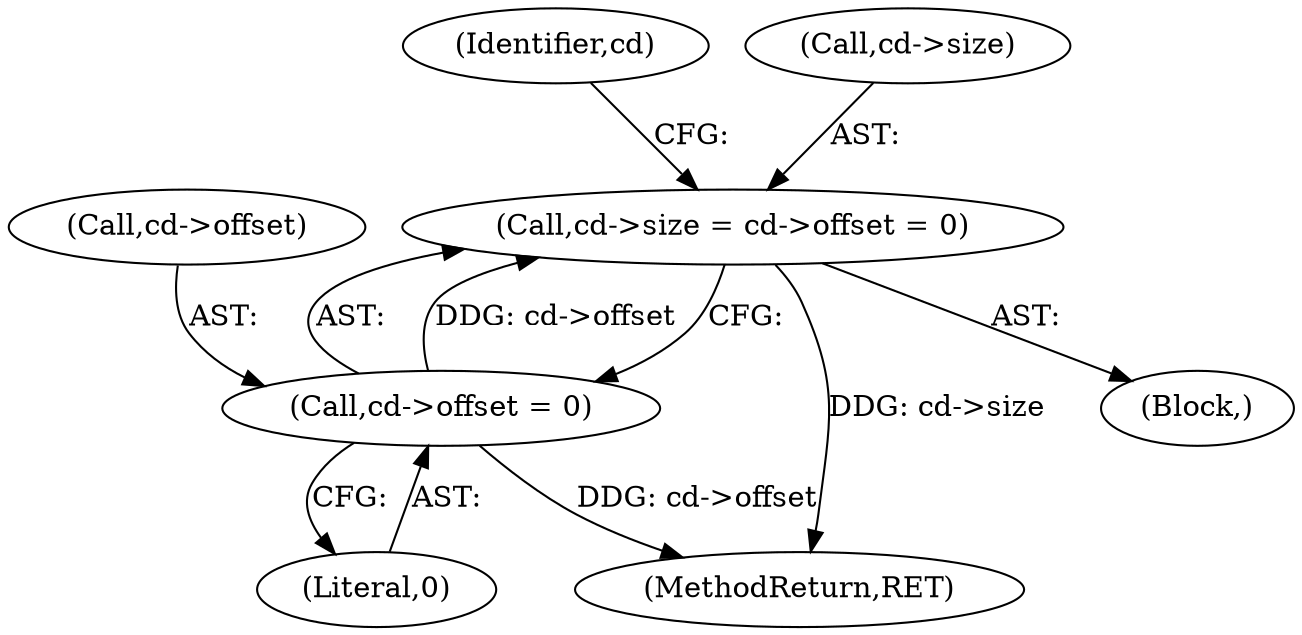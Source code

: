 digraph "0_php_ef8fc4b53d92fbfcd8ef1abbd6f2f5fe2c4a11e5@pointer" {
"1000155" [label="(Call,cd->size = cd->offset = 0)"];
"1000159" [label="(Call,cd->offset = 0)"];
"1000176" [label="(MethodReturn,RET)"];
"1000104" [label="(Block,)"];
"1000159" [label="(Call,cd->offset = 0)"];
"1000166" [label="(Identifier,cd)"];
"1000156" [label="(Call,cd->size)"];
"1000160" [label="(Call,cd->offset)"];
"1000163" [label="(Literal,0)"];
"1000155" [label="(Call,cd->size = cd->offset = 0)"];
"1000155" -> "1000104"  [label="AST: "];
"1000155" -> "1000159"  [label="CFG: "];
"1000156" -> "1000155"  [label="AST: "];
"1000159" -> "1000155"  [label="AST: "];
"1000166" -> "1000155"  [label="CFG: "];
"1000155" -> "1000176"  [label="DDG: cd->size"];
"1000159" -> "1000155"  [label="DDG: cd->offset"];
"1000159" -> "1000163"  [label="CFG: "];
"1000160" -> "1000159"  [label="AST: "];
"1000163" -> "1000159"  [label="AST: "];
"1000159" -> "1000176"  [label="DDG: cd->offset"];
}
